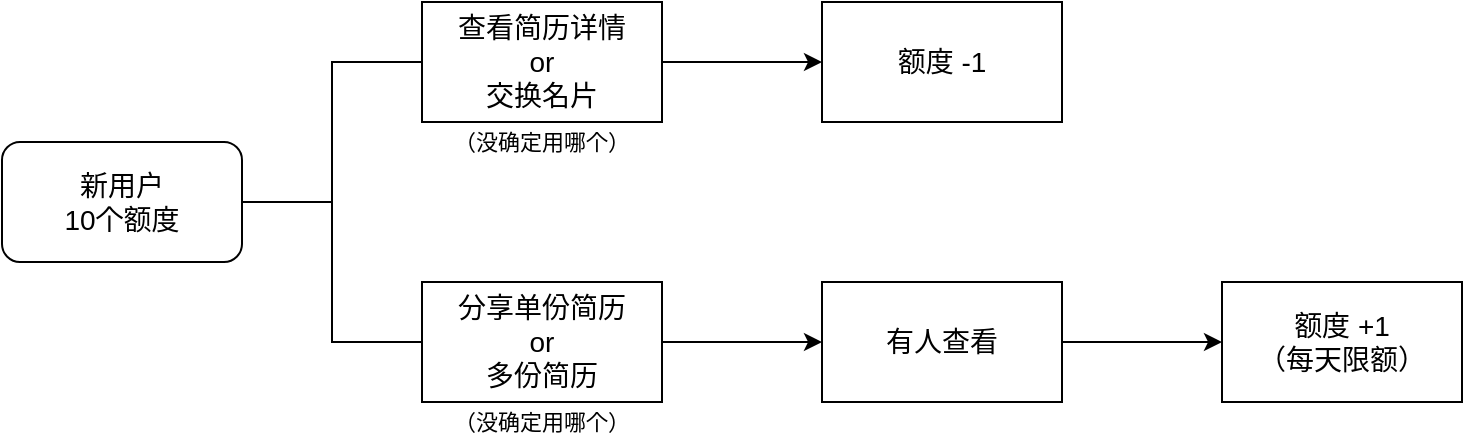 <mxfile version="10.6.0" type="github"><diagram id="kWvImmL2sgMeLk6WEGq5" name="第 1 页"><mxGraphModel dx="895" dy="487" grid="1" gridSize="10" guides="1" tooltips="1" connect="1" arrows="1" fold="1" page="1" pageScale="1" pageWidth="1169" pageHeight="827" math="0" shadow="0"><root><mxCell id="0"/><mxCell id="1" parent="0"/><mxCell id="Qhti0prFHNKNnXH03n66-1" value="新用户&lt;br style=&quot;font-size: 14px;&quot;&gt;10个额度&lt;br style=&quot;font-size: 14px;&quot;&gt;" style="rounded=1;whiteSpace=wrap;html=1;fontSize=14;" vertex="1" parent="1"><mxGeometry x="230" y="250" width="120" height="60" as="geometry"/></mxCell><mxCell id="Qhti0prFHNKNnXH03n66-5" value="" style="strokeWidth=1;html=1;shape=mxgraph.flowchart.annotation_2;align=left;fontSize=14;" vertex="1" parent="1"><mxGeometry x="350" y="210" width="90" height="140" as="geometry"/></mxCell><mxCell id="Qhti0prFHNKNnXH03n66-9" value="" style="edgeStyle=orthogonalEdgeStyle;rounded=0;orthogonalLoop=1;jettySize=auto;html=1;fontSize=14;" edge="1" parent="1" source="Qhti0prFHNKNnXH03n66-6" target="Qhti0prFHNKNnXH03n66-8"><mxGeometry relative="1" as="geometry"/></mxCell><mxCell id="Qhti0prFHNKNnXH03n66-6" value="查看简历详情&lt;br&gt;or&lt;br&gt;交换名片&lt;br&gt;" style="rounded=0;whiteSpace=wrap;html=1;strokeWidth=1;fontSize=14;" vertex="1" parent="1"><mxGeometry x="440" y="180" width="120" height="60" as="geometry"/></mxCell><mxCell id="Qhti0prFHNKNnXH03n66-8" value="额度 -1&lt;br&gt;" style="rounded=0;whiteSpace=wrap;html=1;strokeWidth=1;fontSize=14;" vertex="1" parent="1"><mxGeometry x="640" y="180" width="120" height="60" as="geometry"/></mxCell><mxCell id="Qhti0prFHNKNnXH03n66-11" value="" style="edgeStyle=orthogonalEdgeStyle;rounded=0;orthogonalLoop=1;jettySize=auto;html=1;fontSize=14;" edge="1" parent="1" source="Qhti0prFHNKNnXH03n66-7" target="Qhti0prFHNKNnXH03n66-10"><mxGeometry relative="1" as="geometry"/></mxCell><mxCell id="Qhti0prFHNKNnXH03n66-7" value="分享单份简历&lt;br&gt;or&lt;br&gt;多份简历&lt;br&gt;" style="rounded=0;whiteSpace=wrap;html=1;strokeWidth=1;fontSize=14;" vertex="1" parent="1"><mxGeometry x="440" y="320" width="120" height="60" as="geometry"/></mxCell><mxCell id="Qhti0prFHNKNnXH03n66-13" value="" style="edgeStyle=orthogonalEdgeStyle;rounded=0;orthogonalLoop=1;jettySize=auto;html=1;fontSize=14;" edge="1" parent="1" source="Qhti0prFHNKNnXH03n66-10" target="Qhti0prFHNKNnXH03n66-12"><mxGeometry relative="1" as="geometry"/></mxCell><mxCell id="Qhti0prFHNKNnXH03n66-10" value="有人查看&lt;br&gt;" style="rounded=0;whiteSpace=wrap;html=1;strokeWidth=1;fontSize=14;" vertex="1" parent="1"><mxGeometry x="640" y="320" width="120" height="60" as="geometry"/></mxCell><mxCell id="Qhti0prFHNKNnXH03n66-12" value="额度 +1&lt;br&gt;（每天限额）&lt;br&gt;" style="rounded=0;whiteSpace=wrap;html=1;strokeWidth=1;fontSize=14;" vertex="1" parent="1"><mxGeometry x="840" y="320" width="120" height="60" as="geometry"/></mxCell><mxCell id="Qhti0prFHNKNnXH03n66-15" value="（没确定用哪个）" style="text;html=1;strokeColor=none;fillColor=none;align=center;verticalAlign=middle;whiteSpace=wrap;rounded=0;fontSize=11;" vertex="1" parent="1"><mxGeometry x="440" y="240" width="120" height="20" as="geometry"/></mxCell><mxCell id="Qhti0prFHNKNnXH03n66-16" value="（没确定用哪个）" style="text;html=1;strokeColor=none;fillColor=none;align=center;verticalAlign=middle;whiteSpace=wrap;rounded=0;fontSize=11;" vertex="1" parent="1"><mxGeometry x="440" y="380" width="120" height="20" as="geometry"/></mxCell></root></mxGraphModel></diagram></mxfile>